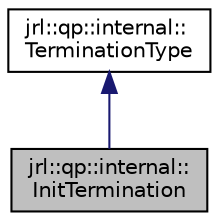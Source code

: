 digraph "jrl::qp::internal::InitTermination"
{
 // LATEX_PDF_SIZE
  edge [fontname="Helvetica",fontsize="10",labelfontname="Helvetica",labelfontsize="10"];
  node [fontname="Helvetica",fontsize="10",shape=record];
  Node1 [label="jrl::qp::internal::\lInitTermination",height=0.2,width=0.4,color="black", fillcolor="grey75", style="filled", fontcolor="black",tooltip=" "];
  Node2 -> Node1 [dir="back",color="midnightblue",fontsize="10",style="solid",fontname="Helvetica"];
  Node2 [label="jrl::qp::internal::\lTerminationType",height=0.2,width=0.4,color="black", fillcolor="white", style="filled",URL="$classjrl_1_1qp_1_1internal_1_1TerminationType.html",tooltip=" "];
}
